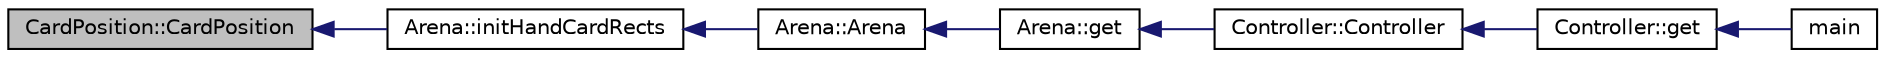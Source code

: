 digraph "CardPosition::CardPosition"
{
  bgcolor="transparent";
  edge [fontname="Helvetica",fontsize="10",labelfontname="Helvetica",labelfontsize="10"];
  node [fontname="Helvetica",fontsize="10",shape=record];
  rankdir="LR";
  Node1 [label="CardPosition::CardPosition",height=0.2,width=0.4,color="black", fillcolor="grey75", style="filled", fontcolor="black"];
  Node1 -> Node2 [dir="back",color="midnightblue",fontsize="10",style="solid",fontname="Helvetica"];
  Node2 [label="Arena::initHandCardRects",height=0.2,width=0.4,color="black",URL="$classArena.html#aec21ae15a456b638c59d6303960db761"];
  Node2 -> Node3 [dir="back",color="midnightblue",fontsize="10",style="solid",fontname="Helvetica"];
  Node3 [label="Arena::Arena",height=0.2,width=0.4,color="black",URL="$classArena.html#ac231225d501b4eb32e92b6d5bad0da36",tooltip="Rechteck der mit der Maus per drag and drop bewegten Karte. "];
  Node3 -> Node4 [dir="back",color="midnightblue",fontsize="10",style="solid",fontname="Helvetica"];
  Node4 [label="Arena::get",height=0.2,width=0.4,color="black",URL="$classArena.html#a249287d698837506f2b7579d49ada1c0",tooltip="Gibt die Instanz des Singletons zurück. "];
  Node4 -> Node5 [dir="back",color="midnightblue",fontsize="10",style="solid",fontname="Helvetica"];
  Node5 [label="Controller::Controller",height=0.2,width=0.4,color="black",URL="$classController.html#af888a35f7a377692726d81332edf08ab",tooltip="zeiger zum Speichern der Fensterposition "];
  Node5 -> Node6 [dir="back",color="midnightblue",fontsize="10",style="solid",fontname="Helvetica"];
  Node6 [label="Controller::get",height=0.2,width=0.4,color="black",URL="$classController.html#a87d4691f2730fd6263d16622e14780c9"];
  Node6 -> Node7 [dir="back",color="midnightblue",fontsize="10",style="solid",fontname="Helvetica"];
  Node7 [label="main",height=0.2,width=0.4,color="black",URL="$main_8cpp.html#a0ddf1224851353fc92bfbff6f499fa97"];
}
